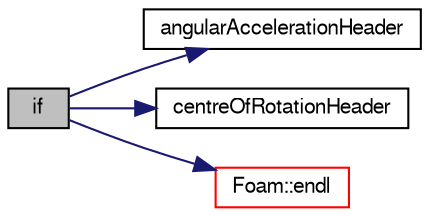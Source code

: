 digraph "if"
{
  bgcolor="transparent";
  edge [fontname="FreeSans",fontsize="10",labelfontname="FreeSans",labelfontsize="10"];
  node [fontname="FreeSans",fontsize="10",shape=record];
  rankdir="LR";
  Node17 [label="if",height=0.2,width=0.4,color="black", fillcolor="grey75", style="filled", fontcolor="black"];
  Node17 -> Node18 [color="midnightblue",fontsize="10",style="solid",fontname="FreeSans"];
  Node18 [label="angularAccelerationHeader",height=0.2,width=0.4,color="black",URL="$a20240.html#acb624f718907cda14bc7e80dc7ebd1a5"];
  Node17 -> Node19 [color="midnightblue",fontsize="10",style="solid",fontname="FreeSans"];
  Node19 [label="centreOfRotationHeader",height=0.2,width=0.4,color="black",URL="$a20240.html#a52f7b790afdbe2ef0abc43a87c6db85b"];
  Node17 -> Node20 [color="midnightblue",fontsize="10",style="solid",fontname="FreeSans"];
  Node20 [label="Foam::endl",height=0.2,width=0.4,color="red",URL="$a21124.html#a2db8fe02a0d3909e9351bb4275b23ce4",tooltip="Add newline and flush stream. "];
}
